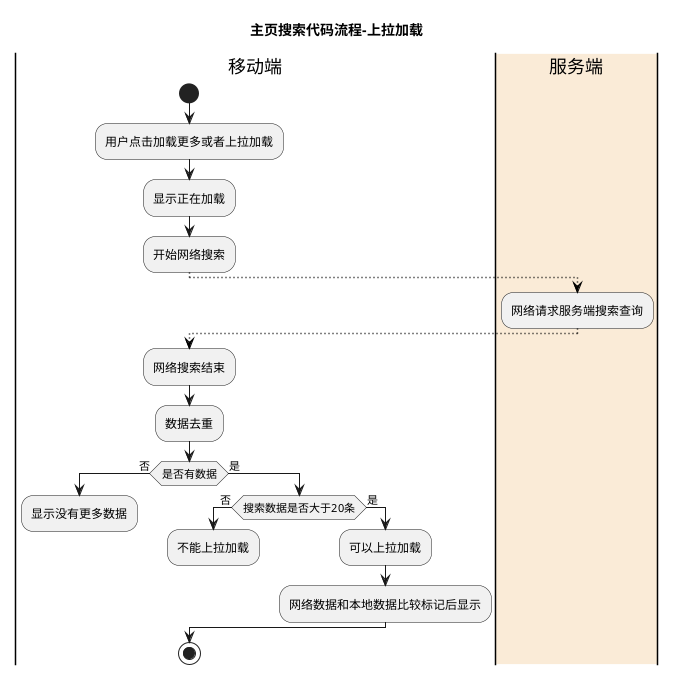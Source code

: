 @startuml
title 主页搜索代码流程-上拉加载
|移动端|
start
:用户点击加载更多或者上拉加载;
:显示正在加载;
:开始网络搜索;
-[#black,dotted]->
|#AntiqueWhite|服务端|
:网络请求服务端搜索查询;
-[#black,dotted]->
|移动端|
:网络搜索结束;
:数据去重;
if (是否有数据) then (否)
    :显示没有更多数据;
    detach
else (是)
    if (搜索数据是否大于20条) then (否)
        :不能上拉加载;
        detach
    else (是)
        :可以上拉加载;
        :网络数据和本地数据比较标记后显示;
    endif
endif
stop
@enduml


